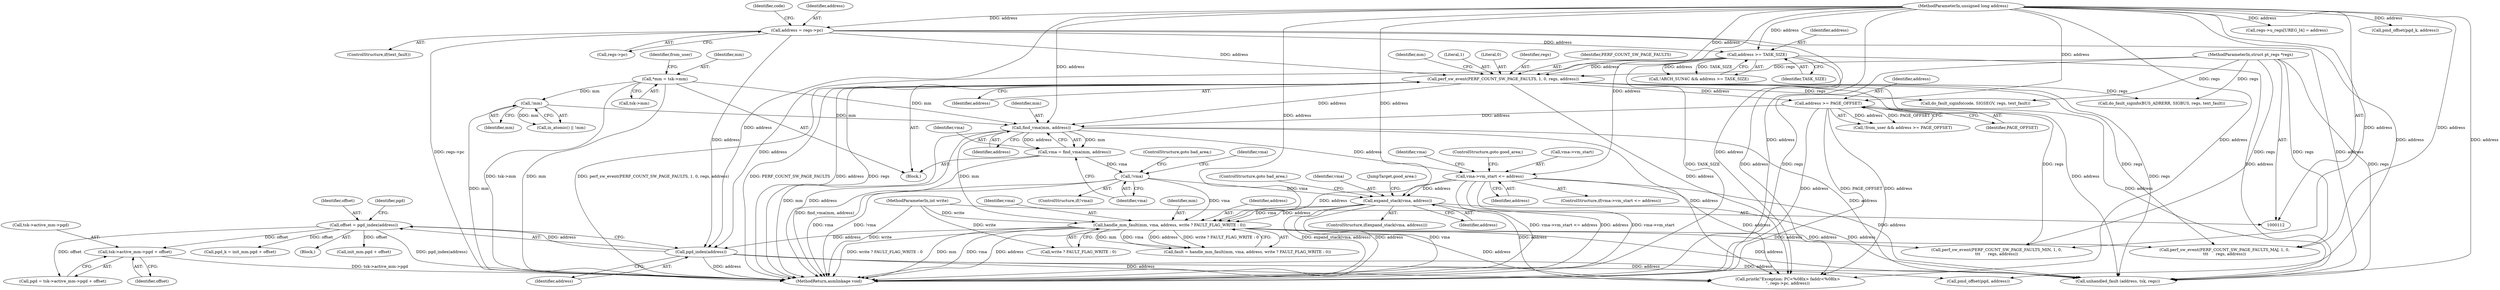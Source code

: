 digraph "0_linux_a8b0ca17b80e92faab46ee7179ba9e99ccb61233_43@pointer" {
"1000477" [label="(Call,tsk->active_mm->pgd + offset)"];
"1000467" [label="(Call,offset = pgd_index(address))"];
"1000469" [label="(Call,pgd_index(address))"];
"1000156" [label="(Call,address >= TASK_SIZE)"];
"1000144" [label="(Call,address = regs->pc)"];
"1000116" [label="(MethodParameterIn,unsigned long address)"];
"1000243" [label="(Call,handle_mm_fault(mm, vma, address, write ? FAULT_FLAG_WRITE : 0))"];
"1000187" [label="(Call,find_vma(mm, address))"];
"1000163" [label="(Call,!mm)"];
"1000124" [label="(Call,*mm = tsk->mm)"];
"1000181" [label="(Call,address >= PAGE_OFFSET)"];
"1000166" [label="(Call,perf_sw_event(PERF_COUNT_SW_PAGE_FAULTS, 1, 0, regs, address))"];
"1000113" [label="(MethodParameterIn,struct pt_regs *regs)"];
"1000210" [label="(Call,expand_stack(vma, address))"];
"1000191" [label="(Call,!vma)"];
"1000185" [label="(Call,vma = find_vma(mm, address))"];
"1000195" [label="(Call,vma->vm_start <= address)"];
"1000115" [label="(MethodParameterIn,int write)"];
"1000124" [label="(Call,*mm = tsk->mm)"];
"1000150" [label="(Identifier,code)"];
"1000117" [label="(Block,)"];
"1000205" [label="(Identifier,vma)"];
"1000178" [label="(Call,!from_user && address >= PAGE_OFFSET)"];
"1000167" [label="(Identifier,PERF_COUNT_SW_PAGE_FAULTS)"];
"1000467" [label="(Call,offset = pgd_index(address))"];
"1000182" [label="(Identifier,address)"];
"1000116" [label="(MethodParameterIn,unsigned long address)"];
"1000161" [label="(Call,in_atomic() || !mm)"];
"1000214" [label="(JumpTarget,good_area:)"];
"1000200" [label="(ControlStructure,goto good_area;)"];
"1000209" [label="(ControlStructure,if(expand_stack(vma, address)))"];
"1000195" [label="(Call,vma->vm_start <= address)"];
"1000146" [label="(Call,regs->pc)"];
"1000175" [label="(Identifier,mm)"];
"1000181" [label="(Call,address >= PAGE_OFFSET)"];
"1000484" [label="(Call,pgd_k = init_mm.pgd + offset)"];
"1000133" [label="(Identifier,from_user)"];
"1000213" [label="(ControlStructure,goto bad_area;)"];
"1000243" [label="(Call,handle_mm_fault(mm, vma, address, write ? FAULT_FLAG_WRITE : 0))"];
"1000468" [label="(Identifier,offset)"];
"1000144" [label="(Call,address = regs->pc)"];
"1000186" [label="(Identifier,vma)"];
"1000196" [label="(Call,vma->vm_start)"];
"1000211" [label="(Identifier,vma)"];
"1000290" [label="(Call,perf_sw_event(PERF_COUNT_SW_PAGE_FAULTS_MIN, 1, 0,\n\t\t\t      regs, address))"];
"1000347" [label="(Call,printk(\"Exception: PC<%08lx> faddr<%08lx>\n\", regs->pc, address))"];
"1000393" [label="(Call,regs->u_regs[UREG_I4] = address)"];
"1000188" [label="(Identifier,mm)"];
"1000192" [label="(Identifier,vma)"];
"1000199" [label="(Identifier,address)"];
"1000171" [label="(Identifier,address)"];
"1000142" [label="(ControlStructure,if(text_fault))"];
"1000115" [label="(MethodParameterIn,int write)"];
"1000153" [label="(Call,!ARCH_SUN4C && address >= TASK_SIZE)"];
"1000197" [label="(Identifier,vma)"];
"1000470" [label="(Identifier,address)"];
"1000210" [label="(Call,expand_stack(vma, address))"];
"1000278" [label="(Call,perf_sw_event(PERF_COUNT_SW_PAGE_FAULTS_MAJ, 1, 0,\n\t\t\t      regs, address))"];
"1000145" [label="(Identifier,address)"];
"1000469" [label="(Call,pgd_index(address))"];
"1000465" [label="(Block,)"];
"1000246" [label="(Identifier,address)"];
"1000477" [label="(Call,tsk->active_mm->pgd + offset)"];
"1000189" [label="(Identifier,address)"];
"1000183" [label="(Identifier,PAGE_OFFSET)"];
"1000475" [label="(Call,pgd = tsk->active_mm->pgd + offset)"];
"1000156" [label="(Call,address >= TASK_SIZE)"];
"1000212" [label="(Identifier,address)"];
"1000431" [label="(Call,unhandled_fault (address, tsk, regs))"];
"1000245" [label="(Identifier,vma)"];
"1000193" [label="(ControlStructure,goto bad_area;)"];
"1000157" [label="(Identifier,address)"];
"1000241" [label="(Call,fault = handle_mm_fault(mm, vma, address, write ? FAULT_FLAG_WRITE : 0))"];
"1000513" [label="(Call,pmd_offset(pgd, address))"];
"1000158" [label="(Identifier,TASK_SIZE)"];
"1000312" [label="(Call,do_fault_siginfo(code, SIGSEGV, regs, text_fault))"];
"1000166" [label="(Call,perf_sw_event(PERF_COUNT_SW_PAGE_FAULTS, 1, 0, regs, address))"];
"1000113" [label="(MethodParameterIn,struct pt_regs *regs)"];
"1000187" [label="(Call,find_vma(mm, address))"];
"1000163" [label="(Call,!mm)"];
"1000478" [label="(Call,tsk->active_mm->pgd)"];
"1000247" [label="(Call,write ? FAULT_FLAG_WRITE : 0)"];
"1000455" [label="(Call,do_fault_siginfo(BUS_ADRERR, SIGBUS, regs, text_fault))"];
"1000126" [label="(Call,tsk->mm)"];
"1000125" [label="(Identifier,mm)"];
"1000168" [label="(Literal,1)"];
"1000185" [label="(Call,vma = find_vma(mm, address))"];
"1000486" [label="(Call,init_mm.pgd + offset)"];
"1000244" [label="(Identifier,mm)"];
"1000190" [label="(ControlStructure,if(!vma))"];
"1000194" [label="(ControlStructure,if(vma->vm_start <= address))"];
"1000164" [label="(Identifier,mm)"];
"1000537" [label="(MethodReturn,asmlinkage void)"];
"1000169" [label="(Literal,0)"];
"1000191" [label="(Call,!vma)"];
"1000483" [label="(Identifier,offset)"];
"1000518" [label="(Call,pmd_offset(pgd_k, address))"];
"1000476" [label="(Identifier,pgd)"];
"1000170" [label="(Identifier,regs)"];
"1000477" -> "1000475"  [label="AST: "];
"1000477" -> "1000483"  [label="CFG: "];
"1000478" -> "1000477"  [label="AST: "];
"1000483" -> "1000477"  [label="AST: "];
"1000475" -> "1000477"  [label="CFG: "];
"1000477" -> "1000537"  [label="DDG: tsk->active_mm->pgd"];
"1000467" -> "1000477"  [label="DDG: offset"];
"1000467" -> "1000465"  [label="AST: "];
"1000467" -> "1000469"  [label="CFG: "];
"1000468" -> "1000467"  [label="AST: "];
"1000469" -> "1000467"  [label="AST: "];
"1000476" -> "1000467"  [label="CFG: "];
"1000467" -> "1000537"  [label="DDG: pgd_index(address)"];
"1000469" -> "1000467"  [label="DDG: address"];
"1000467" -> "1000475"  [label="DDG: offset"];
"1000467" -> "1000484"  [label="DDG: offset"];
"1000467" -> "1000486"  [label="DDG: offset"];
"1000469" -> "1000470"  [label="CFG: "];
"1000470" -> "1000469"  [label="AST: "];
"1000469" -> "1000537"  [label="DDG: address"];
"1000469" -> "1000347"  [label="DDG: address"];
"1000469" -> "1000431"  [label="DDG: address"];
"1000156" -> "1000469"  [label="DDG: address"];
"1000144" -> "1000469"  [label="DDG: address"];
"1000243" -> "1000469"  [label="DDG: address"];
"1000116" -> "1000469"  [label="DDG: address"];
"1000469" -> "1000513"  [label="DDG: address"];
"1000156" -> "1000153"  [label="AST: "];
"1000156" -> "1000158"  [label="CFG: "];
"1000157" -> "1000156"  [label="AST: "];
"1000158" -> "1000156"  [label="AST: "];
"1000153" -> "1000156"  [label="CFG: "];
"1000156" -> "1000537"  [label="DDG: TASK_SIZE"];
"1000156" -> "1000153"  [label="DDG: address"];
"1000156" -> "1000153"  [label="DDG: TASK_SIZE"];
"1000144" -> "1000156"  [label="DDG: address"];
"1000116" -> "1000156"  [label="DDG: address"];
"1000156" -> "1000166"  [label="DDG: address"];
"1000156" -> "1000347"  [label="DDG: address"];
"1000156" -> "1000431"  [label="DDG: address"];
"1000144" -> "1000142"  [label="AST: "];
"1000144" -> "1000146"  [label="CFG: "];
"1000145" -> "1000144"  [label="AST: "];
"1000146" -> "1000144"  [label="AST: "];
"1000150" -> "1000144"  [label="CFG: "];
"1000144" -> "1000537"  [label="DDG: regs->pc"];
"1000116" -> "1000144"  [label="DDG: address"];
"1000144" -> "1000166"  [label="DDG: address"];
"1000144" -> "1000347"  [label="DDG: address"];
"1000144" -> "1000431"  [label="DDG: address"];
"1000116" -> "1000112"  [label="AST: "];
"1000116" -> "1000537"  [label="DDG: address"];
"1000116" -> "1000166"  [label="DDG: address"];
"1000116" -> "1000181"  [label="DDG: address"];
"1000116" -> "1000187"  [label="DDG: address"];
"1000116" -> "1000195"  [label="DDG: address"];
"1000116" -> "1000210"  [label="DDG: address"];
"1000116" -> "1000243"  [label="DDG: address"];
"1000116" -> "1000278"  [label="DDG: address"];
"1000116" -> "1000290"  [label="DDG: address"];
"1000116" -> "1000347"  [label="DDG: address"];
"1000116" -> "1000393"  [label="DDG: address"];
"1000116" -> "1000431"  [label="DDG: address"];
"1000116" -> "1000513"  [label="DDG: address"];
"1000116" -> "1000518"  [label="DDG: address"];
"1000243" -> "1000241"  [label="AST: "];
"1000243" -> "1000247"  [label="CFG: "];
"1000244" -> "1000243"  [label="AST: "];
"1000245" -> "1000243"  [label="AST: "];
"1000246" -> "1000243"  [label="AST: "];
"1000247" -> "1000243"  [label="AST: "];
"1000241" -> "1000243"  [label="CFG: "];
"1000243" -> "1000537"  [label="DDG: mm"];
"1000243" -> "1000537"  [label="DDG: vma"];
"1000243" -> "1000537"  [label="DDG: address"];
"1000243" -> "1000537"  [label="DDG: write ? FAULT_FLAG_WRITE : 0"];
"1000243" -> "1000241"  [label="DDG: mm"];
"1000243" -> "1000241"  [label="DDG: vma"];
"1000243" -> "1000241"  [label="DDG: address"];
"1000243" -> "1000241"  [label="DDG: write ? FAULT_FLAG_WRITE : 0"];
"1000187" -> "1000243"  [label="DDG: mm"];
"1000210" -> "1000243"  [label="DDG: vma"];
"1000210" -> "1000243"  [label="DDG: address"];
"1000191" -> "1000243"  [label="DDG: vma"];
"1000195" -> "1000243"  [label="DDG: address"];
"1000115" -> "1000243"  [label="DDG: write"];
"1000243" -> "1000278"  [label="DDG: address"];
"1000243" -> "1000290"  [label="DDG: address"];
"1000243" -> "1000347"  [label="DDG: address"];
"1000243" -> "1000431"  [label="DDG: address"];
"1000187" -> "1000185"  [label="AST: "];
"1000187" -> "1000189"  [label="CFG: "];
"1000188" -> "1000187"  [label="AST: "];
"1000189" -> "1000187"  [label="AST: "];
"1000185" -> "1000187"  [label="CFG: "];
"1000187" -> "1000537"  [label="DDG: mm"];
"1000187" -> "1000537"  [label="DDG: address"];
"1000187" -> "1000185"  [label="DDG: mm"];
"1000187" -> "1000185"  [label="DDG: address"];
"1000163" -> "1000187"  [label="DDG: mm"];
"1000124" -> "1000187"  [label="DDG: mm"];
"1000181" -> "1000187"  [label="DDG: address"];
"1000166" -> "1000187"  [label="DDG: address"];
"1000187" -> "1000195"  [label="DDG: address"];
"1000187" -> "1000347"  [label="DDG: address"];
"1000187" -> "1000431"  [label="DDG: address"];
"1000163" -> "1000161"  [label="AST: "];
"1000163" -> "1000164"  [label="CFG: "];
"1000164" -> "1000163"  [label="AST: "];
"1000161" -> "1000163"  [label="CFG: "];
"1000163" -> "1000537"  [label="DDG: mm"];
"1000163" -> "1000161"  [label="DDG: mm"];
"1000124" -> "1000163"  [label="DDG: mm"];
"1000124" -> "1000117"  [label="AST: "];
"1000124" -> "1000126"  [label="CFG: "];
"1000125" -> "1000124"  [label="AST: "];
"1000126" -> "1000124"  [label="AST: "];
"1000133" -> "1000124"  [label="CFG: "];
"1000124" -> "1000537"  [label="DDG: tsk->mm"];
"1000124" -> "1000537"  [label="DDG: mm"];
"1000181" -> "1000178"  [label="AST: "];
"1000181" -> "1000183"  [label="CFG: "];
"1000182" -> "1000181"  [label="AST: "];
"1000183" -> "1000181"  [label="AST: "];
"1000178" -> "1000181"  [label="CFG: "];
"1000181" -> "1000537"  [label="DDG: address"];
"1000181" -> "1000537"  [label="DDG: PAGE_OFFSET"];
"1000181" -> "1000178"  [label="DDG: address"];
"1000181" -> "1000178"  [label="DDG: PAGE_OFFSET"];
"1000166" -> "1000181"  [label="DDG: address"];
"1000181" -> "1000347"  [label="DDG: address"];
"1000181" -> "1000431"  [label="DDG: address"];
"1000166" -> "1000117"  [label="AST: "];
"1000166" -> "1000171"  [label="CFG: "];
"1000167" -> "1000166"  [label="AST: "];
"1000168" -> "1000166"  [label="AST: "];
"1000169" -> "1000166"  [label="AST: "];
"1000170" -> "1000166"  [label="AST: "];
"1000171" -> "1000166"  [label="AST: "];
"1000175" -> "1000166"  [label="CFG: "];
"1000166" -> "1000537"  [label="DDG: perf_sw_event(PERF_COUNT_SW_PAGE_FAULTS, 1, 0, regs, address)"];
"1000166" -> "1000537"  [label="DDG: PERF_COUNT_SW_PAGE_FAULTS"];
"1000166" -> "1000537"  [label="DDG: address"];
"1000166" -> "1000537"  [label="DDG: regs"];
"1000113" -> "1000166"  [label="DDG: regs"];
"1000166" -> "1000278"  [label="DDG: regs"];
"1000166" -> "1000290"  [label="DDG: regs"];
"1000166" -> "1000312"  [label="DDG: regs"];
"1000166" -> "1000347"  [label="DDG: address"];
"1000166" -> "1000431"  [label="DDG: address"];
"1000166" -> "1000431"  [label="DDG: regs"];
"1000166" -> "1000455"  [label="DDG: regs"];
"1000113" -> "1000112"  [label="AST: "];
"1000113" -> "1000537"  [label="DDG: regs"];
"1000113" -> "1000278"  [label="DDG: regs"];
"1000113" -> "1000290"  [label="DDG: regs"];
"1000113" -> "1000312"  [label="DDG: regs"];
"1000113" -> "1000431"  [label="DDG: regs"];
"1000113" -> "1000455"  [label="DDG: regs"];
"1000210" -> "1000209"  [label="AST: "];
"1000210" -> "1000212"  [label="CFG: "];
"1000211" -> "1000210"  [label="AST: "];
"1000212" -> "1000210"  [label="AST: "];
"1000213" -> "1000210"  [label="CFG: "];
"1000214" -> "1000210"  [label="CFG: "];
"1000210" -> "1000537"  [label="DDG: expand_stack(vma, address)"];
"1000210" -> "1000537"  [label="DDG: address"];
"1000210" -> "1000537"  [label="DDG: vma"];
"1000191" -> "1000210"  [label="DDG: vma"];
"1000195" -> "1000210"  [label="DDG: address"];
"1000210" -> "1000347"  [label="DDG: address"];
"1000210" -> "1000431"  [label="DDG: address"];
"1000191" -> "1000190"  [label="AST: "];
"1000191" -> "1000192"  [label="CFG: "];
"1000192" -> "1000191"  [label="AST: "];
"1000193" -> "1000191"  [label="CFG: "];
"1000197" -> "1000191"  [label="CFG: "];
"1000191" -> "1000537"  [label="DDG: !vma"];
"1000191" -> "1000537"  [label="DDG: vma"];
"1000185" -> "1000191"  [label="DDG: vma"];
"1000185" -> "1000117"  [label="AST: "];
"1000186" -> "1000185"  [label="AST: "];
"1000192" -> "1000185"  [label="CFG: "];
"1000185" -> "1000537"  [label="DDG: find_vma(mm, address)"];
"1000195" -> "1000194"  [label="AST: "];
"1000195" -> "1000199"  [label="CFG: "];
"1000196" -> "1000195"  [label="AST: "];
"1000199" -> "1000195"  [label="AST: "];
"1000200" -> "1000195"  [label="CFG: "];
"1000205" -> "1000195"  [label="CFG: "];
"1000195" -> "1000537"  [label="DDG: vma->vm_start <= address"];
"1000195" -> "1000537"  [label="DDG: address"];
"1000195" -> "1000537"  [label="DDG: vma->vm_start"];
"1000195" -> "1000347"  [label="DDG: address"];
"1000195" -> "1000431"  [label="DDG: address"];
"1000115" -> "1000112"  [label="AST: "];
"1000115" -> "1000537"  [label="DDG: write"];
"1000115" -> "1000247"  [label="DDG: write"];
}
